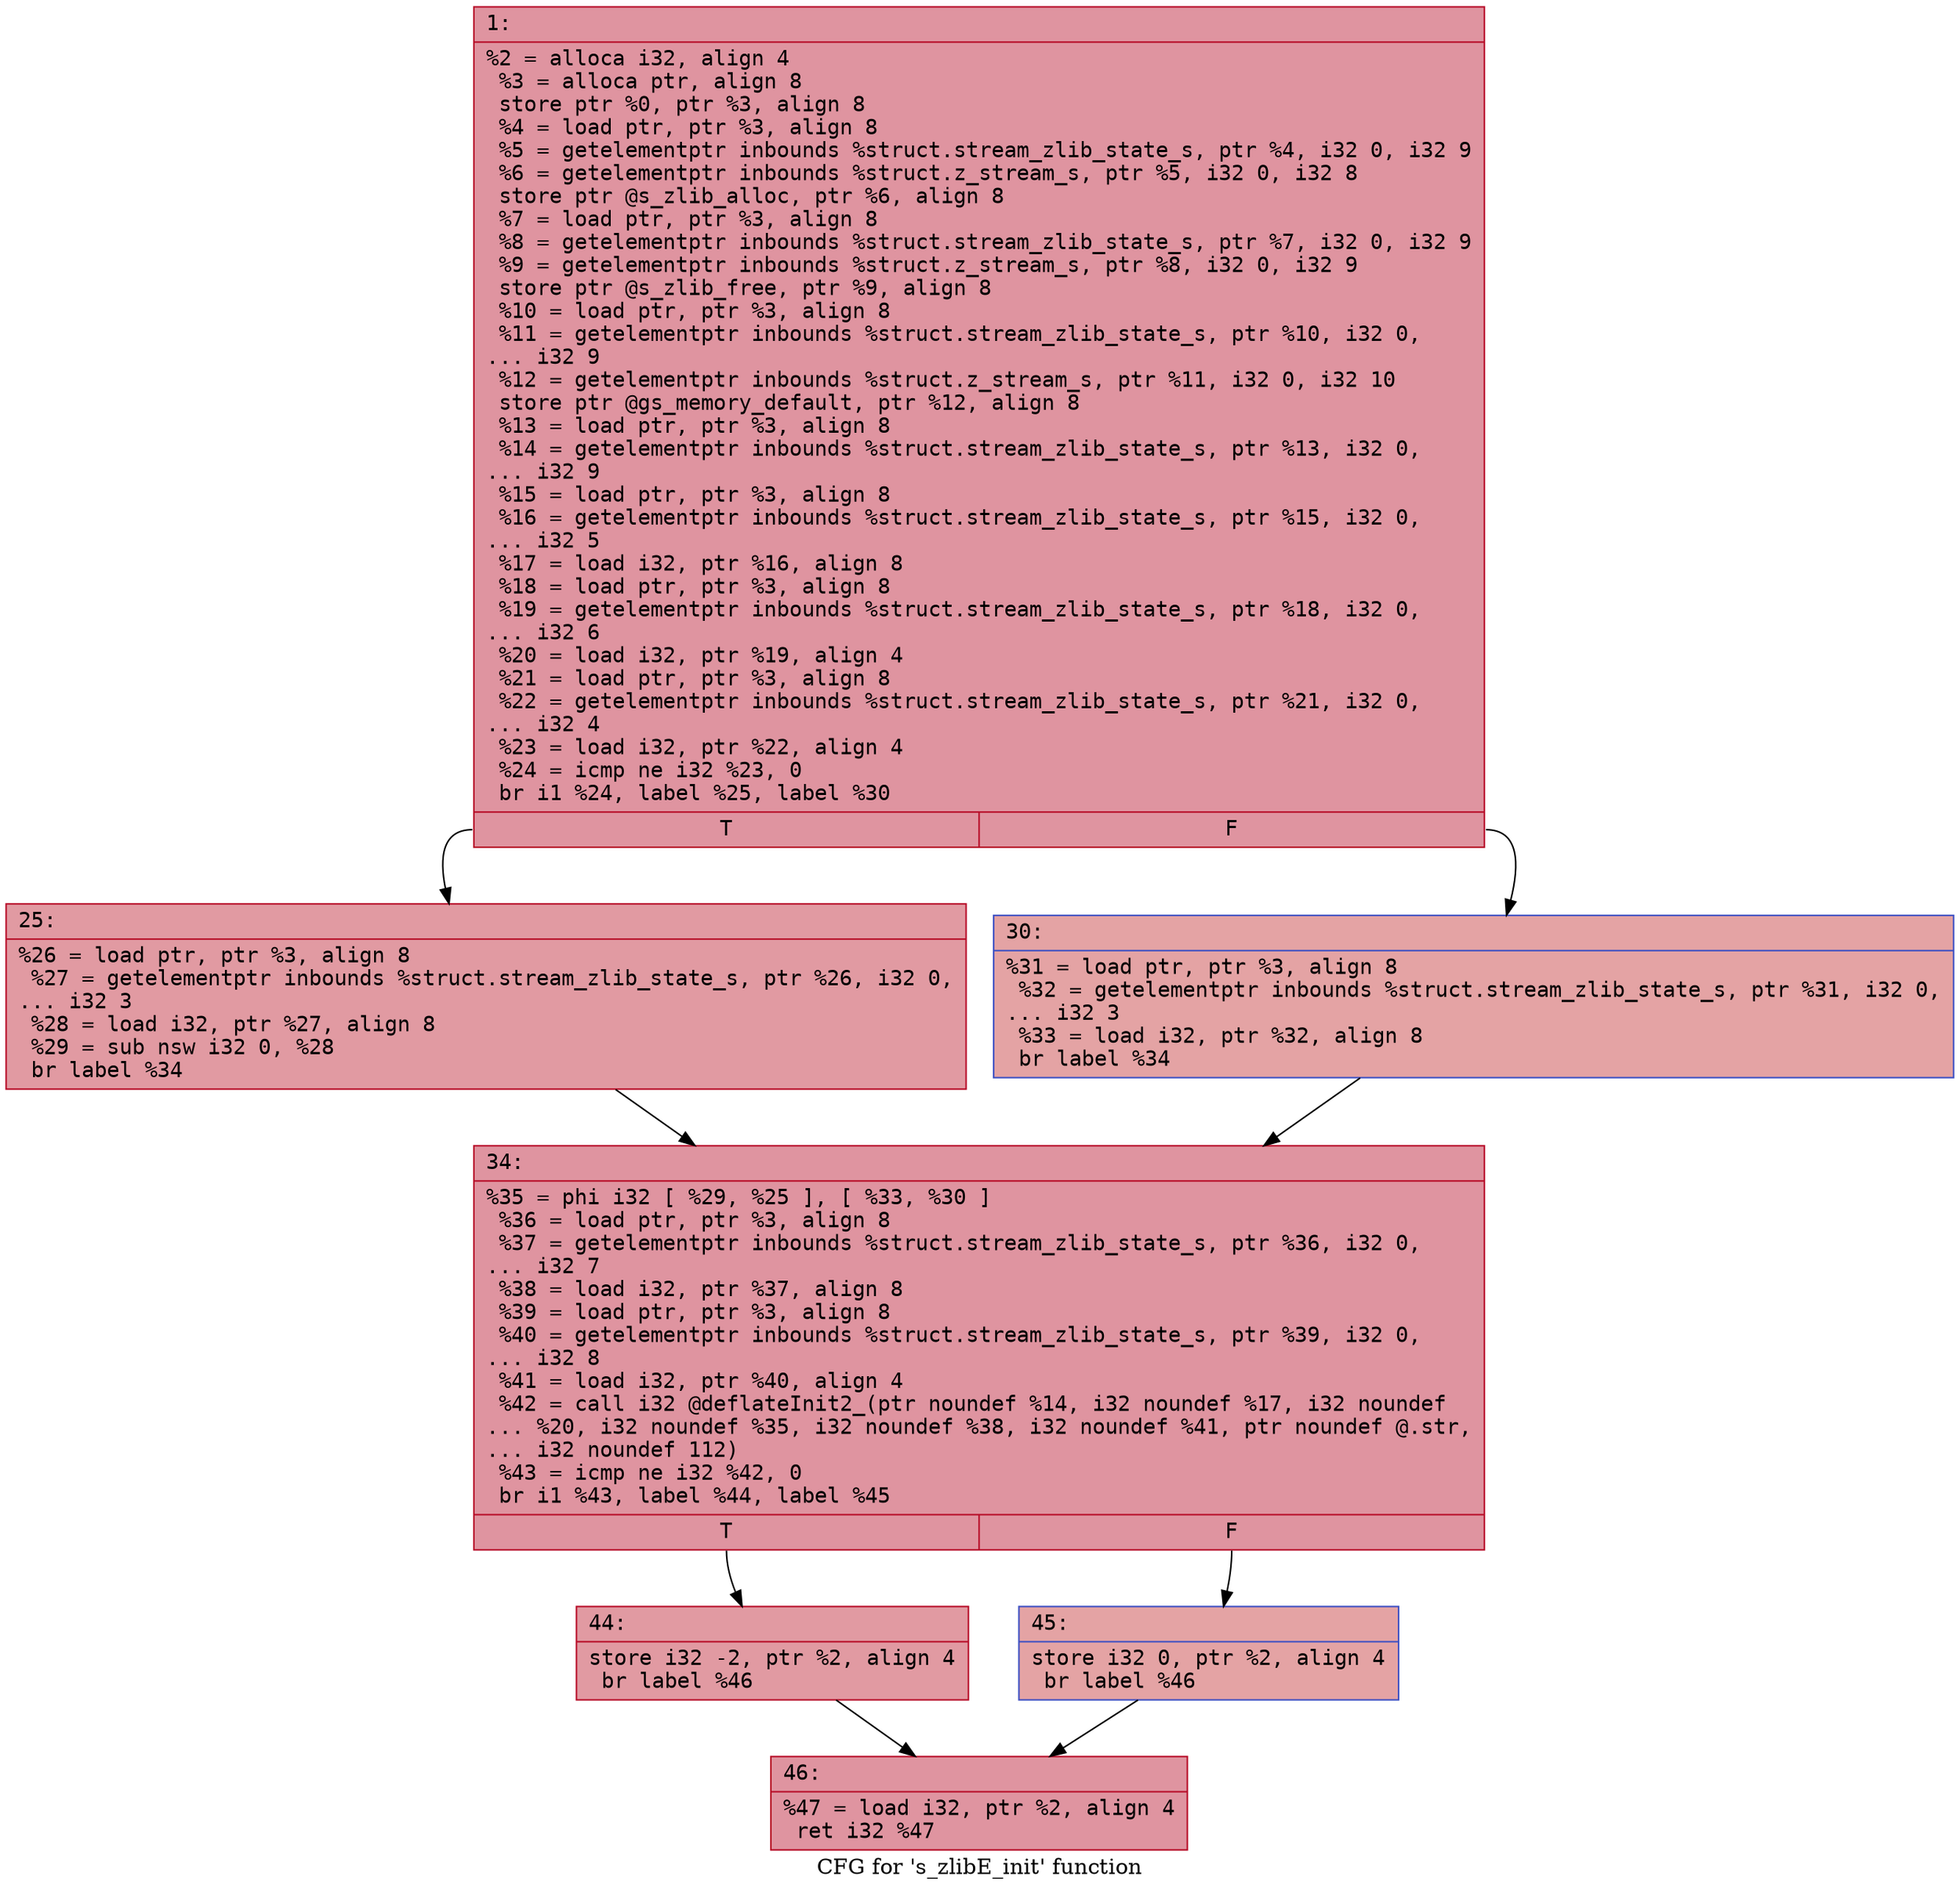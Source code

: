 digraph "CFG for 's_zlibE_init' function" {
	label="CFG for 's_zlibE_init' function";

	Node0x600003069f40 [shape=record,color="#b70d28ff", style=filled, fillcolor="#b70d2870" fontname="Courier",label="{1:\l|  %2 = alloca i32, align 4\l  %3 = alloca ptr, align 8\l  store ptr %0, ptr %3, align 8\l  %4 = load ptr, ptr %3, align 8\l  %5 = getelementptr inbounds %struct.stream_zlib_state_s, ptr %4, i32 0, i32 9\l  %6 = getelementptr inbounds %struct.z_stream_s, ptr %5, i32 0, i32 8\l  store ptr @s_zlib_alloc, ptr %6, align 8\l  %7 = load ptr, ptr %3, align 8\l  %8 = getelementptr inbounds %struct.stream_zlib_state_s, ptr %7, i32 0, i32 9\l  %9 = getelementptr inbounds %struct.z_stream_s, ptr %8, i32 0, i32 9\l  store ptr @s_zlib_free, ptr %9, align 8\l  %10 = load ptr, ptr %3, align 8\l  %11 = getelementptr inbounds %struct.stream_zlib_state_s, ptr %10, i32 0,\l... i32 9\l  %12 = getelementptr inbounds %struct.z_stream_s, ptr %11, i32 0, i32 10\l  store ptr @gs_memory_default, ptr %12, align 8\l  %13 = load ptr, ptr %3, align 8\l  %14 = getelementptr inbounds %struct.stream_zlib_state_s, ptr %13, i32 0,\l... i32 9\l  %15 = load ptr, ptr %3, align 8\l  %16 = getelementptr inbounds %struct.stream_zlib_state_s, ptr %15, i32 0,\l... i32 5\l  %17 = load i32, ptr %16, align 8\l  %18 = load ptr, ptr %3, align 8\l  %19 = getelementptr inbounds %struct.stream_zlib_state_s, ptr %18, i32 0,\l... i32 6\l  %20 = load i32, ptr %19, align 4\l  %21 = load ptr, ptr %3, align 8\l  %22 = getelementptr inbounds %struct.stream_zlib_state_s, ptr %21, i32 0,\l... i32 4\l  %23 = load i32, ptr %22, align 4\l  %24 = icmp ne i32 %23, 0\l  br i1 %24, label %25, label %30\l|{<s0>T|<s1>F}}"];
	Node0x600003069f40:s0 -> Node0x600003069f90[tooltip="1 -> 25\nProbability 62.50%" ];
	Node0x600003069f40:s1 -> Node0x600003069fe0[tooltip="1 -> 30\nProbability 37.50%" ];
	Node0x600003069f90 [shape=record,color="#b70d28ff", style=filled, fillcolor="#bb1b2c70" fontname="Courier",label="{25:\l|  %26 = load ptr, ptr %3, align 8\l  %27 = getelementptr inbounds %struct.stream_zlib_state_s, ptr %26, i32 0,\l... i32 3\l  %28 = load i32, ptr %27, align 8\l  %29 = sub nsw i32 0, %28\l  br label %34\l}"];
	Node0x600003069f90 -> Node0x60000306a030[tooltip="25 -> 34\nProbability 100.00%" ];
	Node0x600003069fe0 [shape=record,color="#3d50c3ff", style=filled, fillcolor="#c32e3170" fontname="Courier",label="{30:\l|  %31 = load ptr, ptr %3, align 8\l  %32 = getelementptr inbounds %struct.stream_zlib_state_s, ptr %31, i32 0,\l... i32 3\l  %33 = load i32, ptr %32, align 8\l  br label %34\l}"];
	Node0x600003069fe0 -> Node0x60000306a030[tooltip="30 -> 34\nProbability 100.00%" ];
	Node0x60000306a030 [shape=record,color="#b70d28ff", style=filled, fillcolor="#b70d2870" fontname="Courier",label="{34:\l|  %35 = phi i32 [ %29, %25 ], [ %33, %30 ]\l  %36 = load ptr, ptr %3, align 8\l  %37 = getelementptr inbounds %struct.stream_zlib_state_s, ptr %36, i32 0,\l... i32 7\l  %38 = load i32, ptr %37, align 8\l  %39 = load ptr, ptr %3, align 8\l  %40 = getelementptr inbounds %struct.stream_zlib_state_s, ptr %39, i32 0,\l... i32 8\l  %41 = load i32, ptr %40, align 4\l  %42 = call i32 @deflateInit2_(ptr noundef %14, i32 noundef %17, i32 noundef\l... %20, i32 noundef %35, i32 noundef %38, i32 noundef %41, ptr noundef @.str,\l... i32 noundef 112)\l  %43 = icmp ne i32 %42, 0\l  br i1 %43, label %44, label %45\l|{<s0>T|<s1>F}}"];
	Node0x60000306a030:s0 -> Node0x60000306a080[tooltip="34 -> 44\nProbability 62.50%" ];
	Node0x60000306a030:s1 -> Node0x60000306a0d0[tooltip="34 -> 45\nProbability 37.50%" ];
	Node0x60000306a080 [shape=record,color="#b70d28ff", style=filled, fillcolor="#bb1b2c70" fontname="Courier",label="{44:\l|  store i32 -2, ptr %2, align 4\l  br label %46\l}"];
	Node0x60000306a080 -> Node0x60000306a120[tooltip="44 -> 46\nProbability 100.00%" ];
	Node0x60000306a0d0 [shape=record,color="#3d50c3ff", style=filled, fillcolor="#c32e3170" fontname="Courier",label="{45:\l|  store i32 0, ptr %2, align 4\l  br label %46\l}"];
	Node0x60000306a0d0 -> Node0x60000306a120[tooltip="45 -> 46\nProbability 100.00%" ];
	Node0x60000306a120 [shape=record,color="#b70d28ff", style=filled, fillcolor="#b70d2870" fontname="Courier",label="{46:\l|  %47 = load i32, ptr %2, align 4\l  ret i32 %47\l}"];
}
